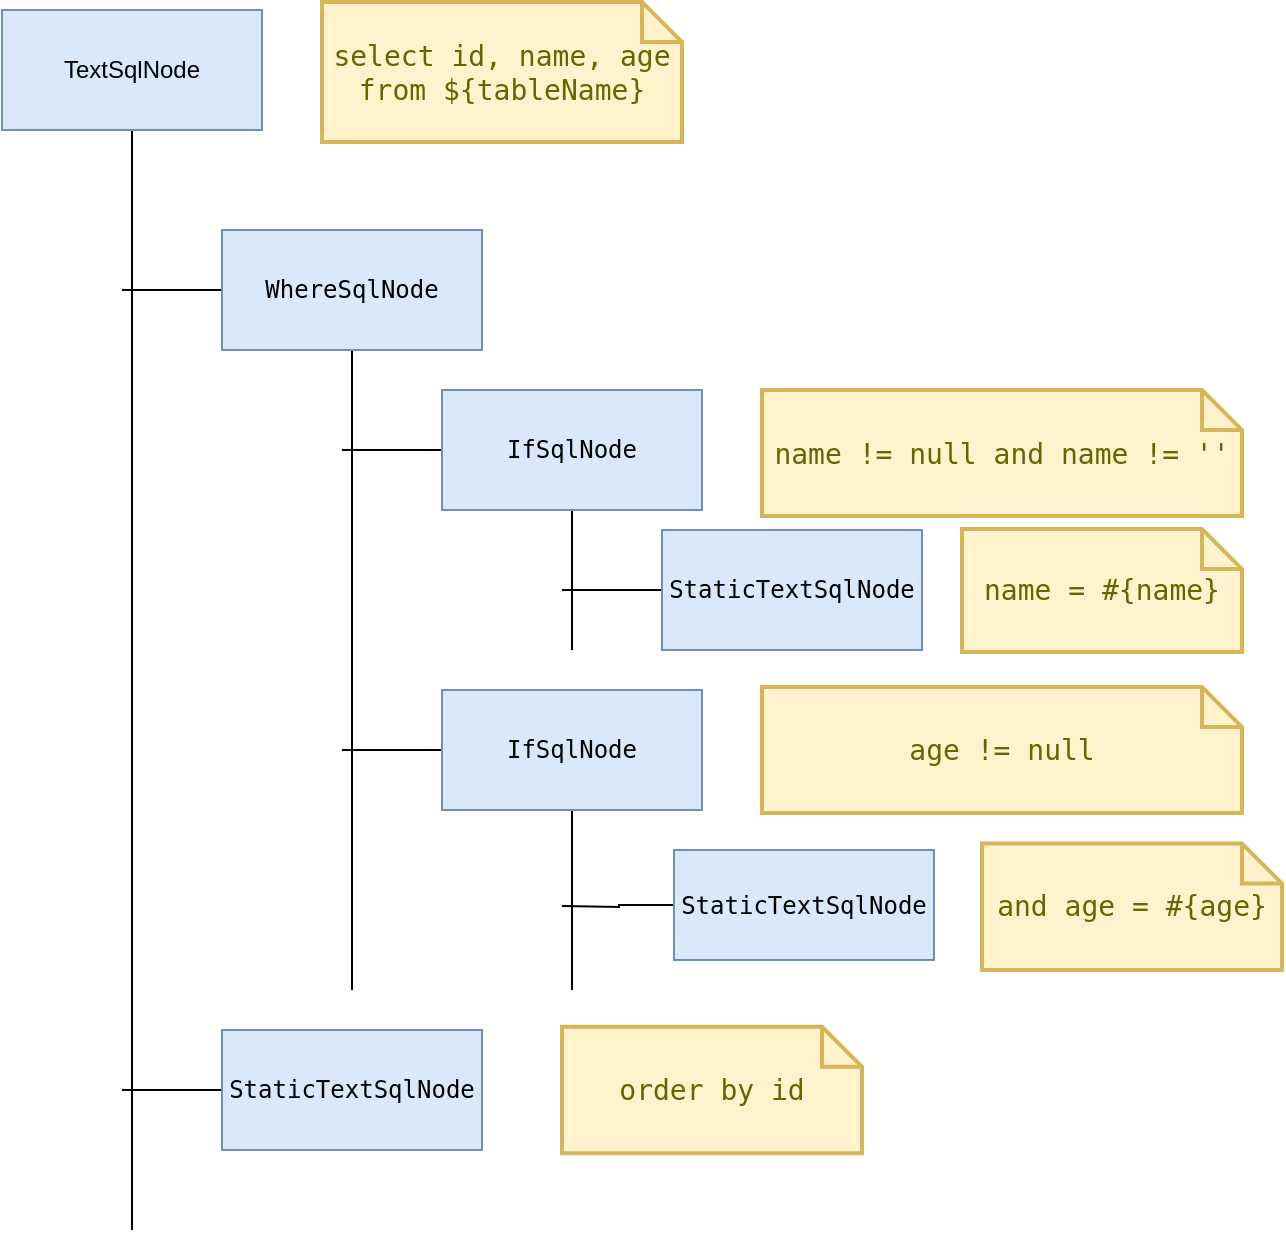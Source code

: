 <mxfile version="15.8.4" type="device"><diagram id="AI03Kfx3DKj9yzyC8_2Q" name="第 1 页"><mxGraphModel dx="946" dy="625" grid="1" gridSize="10" guides="1" tooltips="1" connect="1" arrows="1" fold="1" page="1" pageScale="1" pageWidth="827" pageHeight="1169" math="0" shadow="0"><root><mxCell id="0"/><mxCell id="1" parent="0"/><mxCell id="dx37DISkIw0sOql7w7A5-20" style="edgeStyle=orthogonalEdgeStyle;rounded=0;orthogonalLoop=1;jettySize=auto;html=1;exitX=0.5;exitY=1;exitDx=0;exitDy=0;endArrow=none;endFill=0;" parent="1" source="dx37DISkIw0sOql7w7A5-7" edge="1"><mxGeometry relative="1" as="geometry"><mxPoint x="185" y="690" as="targetPoint"/></mxGeometry></mxCell><mxCell id="dx37DISkIw0sOql7w7A5-7" value="&lt;span&gt;TextSqlNode&lt;/span&gt;" style="rounded=0;whiteSpace=wrap;html=1;fillColor=#dae8fc;strokeColor=#6c8ebf;" parent="1" vertex="1"><mxGeometry x="120" y="80" width="130" height="60" as="geometry"/></mxCell><mxCell id="dx37DISkIw0sOql7w7A5-19" style="edgeStyle=orthogonalEdgeStyle;rounded=0;orthogonalLoop=1;jettySize=auto;html=1;exitX=0.5;exitY=1;exitDx=0;exitDy=0;endArrow=none;endFill=0;" parent="1" source="dx37DISkIw0sOql7w7A5-8" edge="1"><mxGeometry relative="1" as="geometry"><mxPoint x="295" y="570" as="targetPoint"/></mxGeometry></mxCell><mxCell id="dx37DISkIw0sOql7w7A5-31" style="edgeStyle=orthogonalEdgeStyle;rounded=0;orthogonalLoop=1;jettySize=auto;html=1;exitX=0;exitY=0.5;exitDx=0;exitDy=0;endArrow=none;endFill=0;" parent="1" source="dx37DISkIw0sOql7w7A5-8" edge="1"><mxGeometry relative="1" as="geometry"><mxPoint x="180" y="220" as="targetPoint"/></mxGeometry></mxCell><mxCell id="dx37DISkIw0sOql7w7A5-8" value="&lt;pre&gt;WhereSqlNode&lt;/pre&gt;" style="rounded=0;whiteSpace=wrap;html=1;fillColor=#dae8fc;strokeColor=#6c8ebf;" parent="1" vertex="1"><mxGeometry x="230" y="190" width="130" height="60" as="geometry"/></mxCell><mxCell id="dx37DISkIw0sOql7w7A5-32" style="edgeStyle=orthogonalEdgeStyle;rounded=0;orthogonalLoop=1;jettySize=auto;html=1;exitX=0;exitY=0.5;exitDx=0;exitDy=0;endArrow=none;endFill=0;" parent="1" source="dx37DISkIw0sOql7w7A5-9" edge="1"><mxGeometry relative="1" as="geometry"><mxPoint x="180" y="620" as="targetPoint"/></mxGeometry></mxCell><mxCell id="dx37DISkIw0sOql7w7A5-9" value="&lt;pre&gt;StaticTextSqlNode&lt;/pre&gt;" style="rounded=0;whiteSpace=wrap;html=1;fillColor=#dae8fc;strokeColor=#6c8ebf;" parent="1" vertex="1"><mxGeometry x="230" y="590" width="130" height="60" as="geometry"/></mxCell><mxCell id="dx37DISkIw0sOql7w7A5-21" style="edgeStyle=orthogonalEdgeStyle;rounded=0;orthogonalLoop=1;jettySize=auto;html=1;exitX=0.5;exitY=1;exitDx=0;exitDy=0;endArrow=none;endFill=0;" parent="1" source="dx37DISkIw0sOql7w7A5-12" edge="1"><mxGeometry relative="1" as="geometry"><mxPoint x="405" y="400" as="targetPoint"/></mxGeometry></mxCell><mxCell id="dx37DISkIw0sOql7w7A5-27" style="edgeStyle=orthogonalEdgeStyle;rounded=0;orthogonalLoop=1;jettySize=auto;html=1;exitX=0;exitY=0.5;exitDx=0;exitDy=0;endArrow=none;endFill=0;" parent="1" source="dx37DISkIw0sOql7w7A5-12" edge="1"><mxGeometry relative="1" as="geometry"><mxPoint x="290" y="300" as="targetPoint"/></mxGeometry></mxCell><mxCell id="dx37DISkIw0sOql7w7A5-12" value="&lt;pre&gt;&lt;pre&gt;IfSqlNode&lt;/pre&gt;&lt;/pre&gt;" style="rounded=0;whiteSpace=wrap;html=1;fillColor=#dae8fc;strokeColor=#6c8ebf;" parent="1" vertex="1"><mxGeometry x="340" y="270" width="130" height="60" as="geometry"/></mxCell><mxCell id="dx37DISkIw0sOql7w7A5-22" style="edgeStyle=orthogonalEdgeStyle;rounded=0;orthogonalLoop=1;jettySize=auto;html=1;exitX=0.5;exitY=1;exitDx=0;exitDy=0;endArrow=none;endFill=0;" parent="1" source="dx37DISkIw0sOql7w7A5-13" edge="1"><mxGeometry relative="1" as="geometry"><mxPoint x="405" y="570" as="targetPoint"/></mxGeometry></mxCell><mxCell id="dx37DISkIw0sOql7w7A5-30" style="edgeStyle=orthogonalEdgeStyle;rounded=0;orthogonalLoop=1;jettySize=auto;html=1;exitX=0;exitY=0.5;exitDx=0;exitDy=0;endArrow=none;endFill=0;" parent="1" source="dx37DISkIw0sOql7w7A5-13" edge="1"><mxGeometry relative="1" as="geometry"><mxPoint x="290" y="450" as="targetPoint"/></mxGeometry></mxCell><mxCell id="dx37DISkIw0sOql7w7A5-13" value="&lt;pre&gt;&lt;pre&gt;IfSqlNode&lt;/pre&gt;&lt;/pre&gt;" style="rounded=0;whiteSpace=wrap;html=1;fillColor=#dae8fc;strokeColor=#6c8ebf;" parent="1" vertex="1"><mxGeometry x="340" y="420" width="130" height="60" as="geometry"/></mxCell><mxCell id="dx37DISkIw0sOql7w7A5-25" style="edgeStyle=orthogonalEdgeStyle;rounded=0;orthogonalLoop=1;jettySize=auto;html=1;exitX=0;exitY=0.5;exitDx=0;exitDy=0;endArrow=none;endFill=0;" parent="1" source="dx37DISkIw0sOql7w7A5-14" edge="1"><mxGeometry relative="1" as="geometry"><mxPoint x="400" y="370" as="targetPoint"/></mxGeometry></mxCell><mxCell id="dx37DISkIw0sOql7w7A5-14" value="&lt;pre&gt;&lt;pre&gt;StaticTextSqlNode&lt;/pre&gt;&lt;/pre&gt;" style="rounded=0;whiteSpace=wrap;html=1;fillColor=#dae8fc;strokeColor=#6c8ebf;" parent="1" vertex="1"><mxGeometry x="450" y="340" width="130" height="60" as="geometry"/></mxCell><mxCell id="dx37DISkIw0sOql7w7A5-26" style="edgeStyle=orthogonalEdgeStyle;rounded=0;orthogonalLoop=1;jettySize=auto;html=1;exitX=0;exitY=0.5;exitDx=0;exitDy=0;endArrow=none;endFill=0;" parent="1" source="dx37DISkIw0sOql7w7A5-15" edge="1"><mxGeometry relative="1" as="geometry"><mxPoint x="400" y="528" as="targetPoint"/></mxGeometry></mxCell><mxCell id="dx37DISkIw0sOql7w7A5-15" value="&lt;pre&gt;&lt;pre&gt;StaticTextSqlNode&lt;/pre&gt;&lt;/pre&gt;" style="rounded=0;whiteSpace=wrap;html=1;fillColor=#dae8fc;strokeColor=#6c8ebf;" parent="1" vertex="1"><mxGeometry x="456" y="500" width="130" height="55" as="geometry"/></mxCell><mxCell id="vpZqa9S1DQd02OYQ1rnc-1" value="&lt;pre&gt;select id, name, age&lt;br&gt;from ${tableName}&lt;/pre&gt;" style="shape=note;strokeWidth=2;fontSize=14;size=20;whiteSpace=wrap;html=1;fillColor=#fff2cc;strokeColor=#d6b656;fontColor=#666600;" vertex="1" parent="1"><mxGeometry x="280" y="76" width="180" height="70" as="geometry"/></mxCell><mxCell id="vpZqa9S1DQd02OYQ1rnc-2" value="&lt;pre&gt;&lt;pre&gt;name != null and name != ''&lt;/pre&gt;&lt;/pre&gt;" style="shape=note;strokeWidth=2;fontSize=14;size=20;whiteSpace=wrap;html=1;fillColor=#fff2cc;strokeColor=#d6b656;fontColor=#666600;" vertex="1" parent="1"><mxGeometry x="500" y="270" width="240" height="63" as="geometry"/></mxCell><mxCell id="vpZqa9S1DQd02OYQ1rnc-3" value="&lt;pre&gt;&lt;pre&gt;&lt;pre&gt;name = #{name}&lt;/pre&gt;&lt;/pre&gt;&lt;/pre&gt;" style="shape=note;strokeWidth=2;fontSize=14;size=20;whiteSpace=wrap;html=1;fillColor=#fff2cc;strokeColor=#d6b656;fontColor=#666600;" vertex="1" parent="1"><mxGeometry x="600" y="339.5" width="140" height="61.5" as="geometry"/></mxCell><mxCell id="vpZqa9S1DQd02OYQ1rnc-4" value="&lt;pre&gt;&lt;pre&gt;&lt;pre&gt;age != null&lt;/pre&gt;&lt;/pre&gt;&lt;/pre&gt;" style="shape=note;strokeWidth=2;fontSize=14;size=20;whiteSpace=wrap;html=1;fillColor=#fff2cc;strokeColor=#d6b656;fontColor=#666600;" vertex="1" parent="1"><mxGeometry x="500" y="418.5" width="240" height="63" as="geometry"/></mxCell><mxCell id="vpZqa9S1DQd02OYQ1rnc-5" value="&lt;pre&gt;&lt;pre&gt;&lt;pre&gt;&lt;pre&gt;and age = #{age}&lt;/pre&gt;&lt;/pre&gt;&lt;/pre&gt;&lt;/pre&gt;" style="shape=note;strokeWidth=2;fontSize=14;size=20;whiteSpace=wrap;html=1;fillColor=#fff2cc;strokeColor=#d6b656;fontColor=#666600;" vertex="1" parent="1"><mxGeometry x="610" y="496.75" width="150" height="63.25" as="geometry"/></mxCell><mxCell id="vpZqa9S1DQd02OYQ1rnc-6" value="&lt;pre&gt;&lt;pre&gt;&lt;pre&gt;&lt;pre&gt;&lt;pre&gt;order by id&lt;/pre&gt;&lt;/pre&gt;&lt;/pre&gt;&lt;/pre&gt;&lt;/pre&gt;" style="shape=note;strokeWidth=2;fontSize=14;size=20;whiteSpace=wrap;html=1;fillColor=#fff2cc;strokeColor=#d6b656;fontColor=#666600;" vertex="1" parent="1"><mxGeometry x="400" y="588.38" width="150" height="63.25" as="geometry"/></mxCell></root></mxGraphModel></diagram></mxfile>